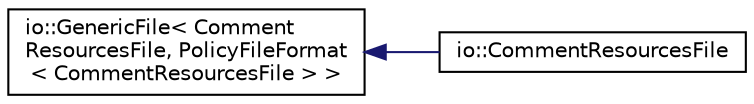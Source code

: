 digraph "Graphical Class Hierarchy"
{
 // LATEX_PDF_SIZE
  edge [fontname="Helvetica",fontsize="10",labelfontname="Helvetica",labelfontsize="10"];
  node [fontname="Helvetica",fontsize="10",shape=record];
  rankdir="LR";
  Node0 [label="io::GenericFile\< Comment\lResourcesFile, PolicyFileFormat\l\< CommentResourcesFile \> \>",height=0.2,width=0.4,color="black", fillcolor="white", style="filled",URL="$classio_1_1_generic_file.html",tooltip=" "];
  Node0 -> Node1 [dir="back",color="midnightblue",fontsize="10",style="solid",fontname="Helvetica"];
  Node1 [label="io::CommentResourcesFile",height=0.2,width=0.4,color="black", fillcolor="white", style="filled",URL="$classio_1_1_comment_resources_file.html",tooltip="The CommentResourcesFile class represents a list of comment translations."];
}
